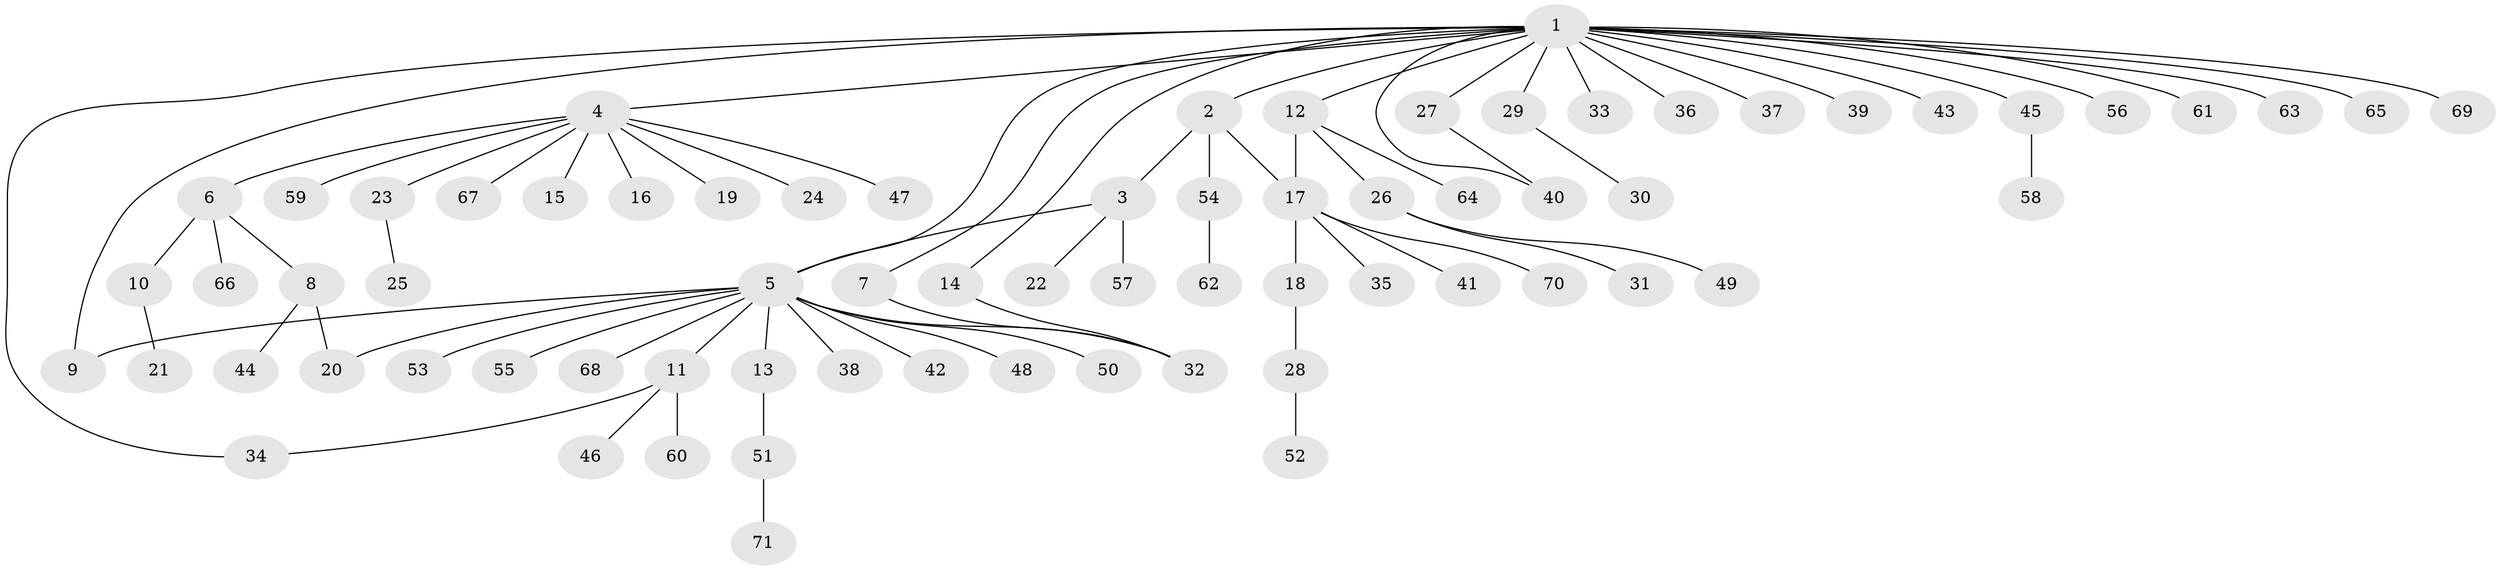 // Generated by graph-tools (version 1.1) at 2025/11/02/27/25 16:11:14]
// undirected, 71 vertices, 78 edges
graph export_dot {
graph [start="1"]
  node [color=gray90,style=filled];
  1;
  2;
  3;
  4;
  5;
  6;
  7;
  8;
  9;
  10;
  11;
  12;
  13;
  14;
  15;
  16;
  17;
  18;
  19;
  20;
  21;
  22;
  23;
  24;
  25;
  26;
  27;
  28;
  29;
  30;
  31;
  32;
  33;
  34;
  35;
  36;
  37;
  38;
  39;
  40;
  41;
  42;
  43;
  44;
  45;
  46;
  47;
  48;
  49;
  50;
  51;
  52;
  53;
  54;
  55;
  56;
  57;
  58;
  59;
  60;
  61;
  62;
  63;
  64;
  65;
  66;
  67;
  68;
  69;
  70;
  71;
  1 -- 2;
  1 -- 4;
  1 -- 5;
  1 -- 7;
  1 -- 9;
  1 -- 12;
  1 -- 14;
  1 -- 27;
  1 -- 29;
  1 -- 33;
  1 -- 34;
  1 -- 36;
  1 -- 37;
  1 -- 39;
  1 -- 40;
  1 -- 43;
  1 -- 45;
  1 -- 56;
  1 -- 61;
  1 -- 63;
  1 -- 65;
  1 -- 69;
  2 -- 3;
  2 -- 17;
  2 -- 54;
  3 -- 5;
  3 -- 22;
  3 -- 57;
  4 -- 6;
  4 -- 15;
  4 -- 16;
  4 -- 19;
  4 -- 23;
  4 -- 24;
  4 -- 47;
  4 -- 59;
  4 -- 67;
  5 -- 9;
  5 -- 11;
  5 -- 13;
  5 -- 20;
  5 -- 32;
  5 -- 38;
  5 -- 42;
  5 -- 48;
  5 -- 50;
  5 -- 53;
  5 -- 55;
  5 -- 68;
  6 -- 8;
  6 -- 10;
  6 -- 66;
  7 -- 32;
  8 -- 20;
  8 -- 44;
  10 -- 21;
  11 -- 34;
  11 -- 46;
  11 -- 60;
  12 -- 17;
  12 -- 26;
  12 -- 64;
  13 -- 51;
  14 -- 32;
  17 -- 18;
  17 -- 35;
  17 -- 41;
  17 -- 70;
  18 -- 28;
  23 -- 25;
  26 -- 31;
  26 -- 49;
  27 -- 40;
  28 -- 52;
  29 -- 30;
  45 -- 58;
  51 -- 71;
  54 -- 62;
}

